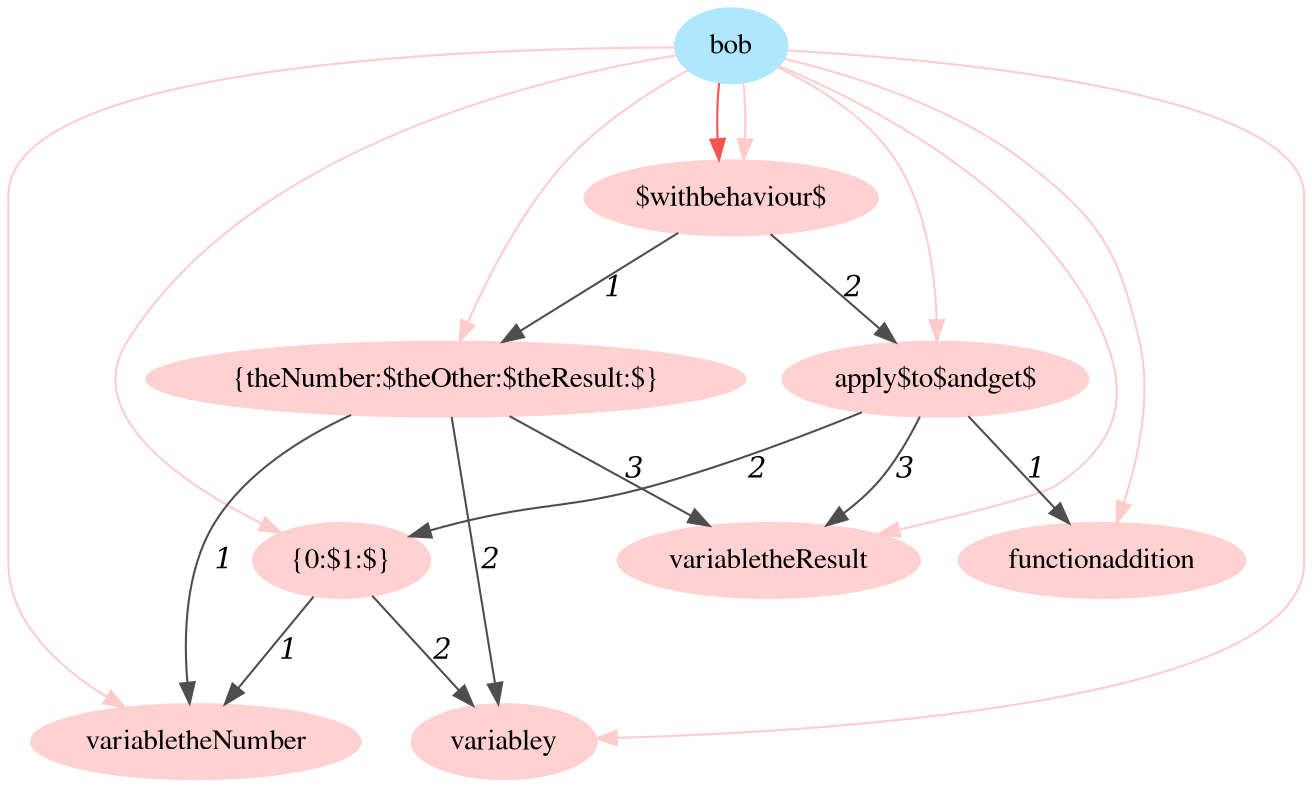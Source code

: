 digraph g{node_187 [shape=ellipse, style=filled, color="#afe7ff", fontname="Times", label="bob" ]
node_221 [shape=ellipse, style=filled, color="#ffd1d1", fontname="Times", label="variabletheNumber" ]
node_225 [shape=ellipse, style=filled, color="#ffd1d1", fontname="Times", label="variabley" ]
node_229 [shape=ellipse, style=filled, color="#ffd1d1", fontname="Times", label="variabletheResult" ]
node_233 [shape=ellipse, style=filled, color="#ffd1d1", fontname="Times", label="{theNumber:$theOther:$theResult:$}" ]
node_239 [shape=ellipse, style=filled, color="#ffd1d1", fontname="Times", label="functionaddition" ]
node_242 [shape=ellipse, style=filled, color="#ffd1d1", fontname="Times", label="{0:$1:$}" ]
node_247 [shape=ellipse, style=filled, color="#ffd1d1", fontname="Times", label="apply$to$andget$" ]
node_253 [shape=ellipse, style=filled, color="#ffd1d1", fontname="Times", label="$withbehaviour$" ]
node_233 -> node_221 [dir=forward, arrowHead=normal, fontname="Times-Italic", arrowsize=1, color="#4e4e4e", label="1" ]
node_233 -> node_225 [dir=forward, arrowHead=normal, fontname="Times-Italic", arrowsize=1, color="#4e4e4e", label="2" ]
node_233 -> node_229 [dir=forward, arrowHead=normal, fontname="Times-Italic", arrowsize=1, color="#4e4e4e", label="3" ]
node_242 -> node_221 [dir=forward, arrowHead=normal, fontname="Times-Italic", arrowsize=1, color="#4e4e4e", label="1" ]
node_242 -> node_225 [dir=forward, arrowHead=normal, fontname="Times-Italic", arrowsize=1, color="#4e4e4e", label="2" ]
node_247 -> node_229 [dir=forward, arrowHead=normal, fontname="Times-Italic", arrowsize=1, color="#4e4e4e", label="3" ]
node_247 -> node_239 [dir=forward, arrowHead=normal, fontname="Times-Italic", arrowsize=1, color="#4e4e4e", label="1" ]
node_247 -> node_242 [dir=forward, arrowHead=normal, fontname="Times-Italic", arrowsize=1, color="#4e4e4e", label="2" ]
node_253 -> node_233 [dir=forward, arrowHead=normal, fontname="Times-Italic", arrowsize=1, color="#4e4e4e", label="1" ]
node_253 -> node_247 [dir=forward, arrowHead=normal, fontname="Times-Italic", arrowsize=1, color="#4e4e4e", label="2" ]
node_187 -> node_253 [dir=forward, arrowHead=normal, fontname="Times-Italic", arrowsize=1, color="#f75353", label="" ]
node_187 -> node_221 [dir=forward, arrowHead=normal, fontname="Times-Italic", arrowsize=1, color="#ffcccc", label="" ]
node_187 -> node_225 [dir=forward, arrowHead=normal, fontname="Times-Italic", arrowsize=1, color="#ffcccc", label="" ]
node_187 -> node_229 [dir=forward, arrowHead=normal, fontname="Times-Italic", arrowsize=1, color="#ffcccc", label="" ]
node_187 -> node_233 [dir=forward, arrowHead=normal, fontname="Times-Italic", arrowsize=1, color="#ffcccc", label="" ]
node_187 -> node_239 [dir=forward, arrowHead=normal, fontname="Times-Italic", arrowsize=1, color="#ffcccc", label="" ]
node_187 -> node_242 [dir=forward, arrowHead=normal, fontname="Times-Italic", arrowsize=1, color="#ffcccc", label="" ]
node_187 -> node_247 [dir=forward, arrowHead=normal, fontname="Times-Italic", arrowsize=1, color="#ffcccc", label="" ]
node_187 -> node_253 [dir=forward, arrowHead=normal, fontname="Times-Italic", arrowsize=1, color="#ffcccc", label="" ]
}